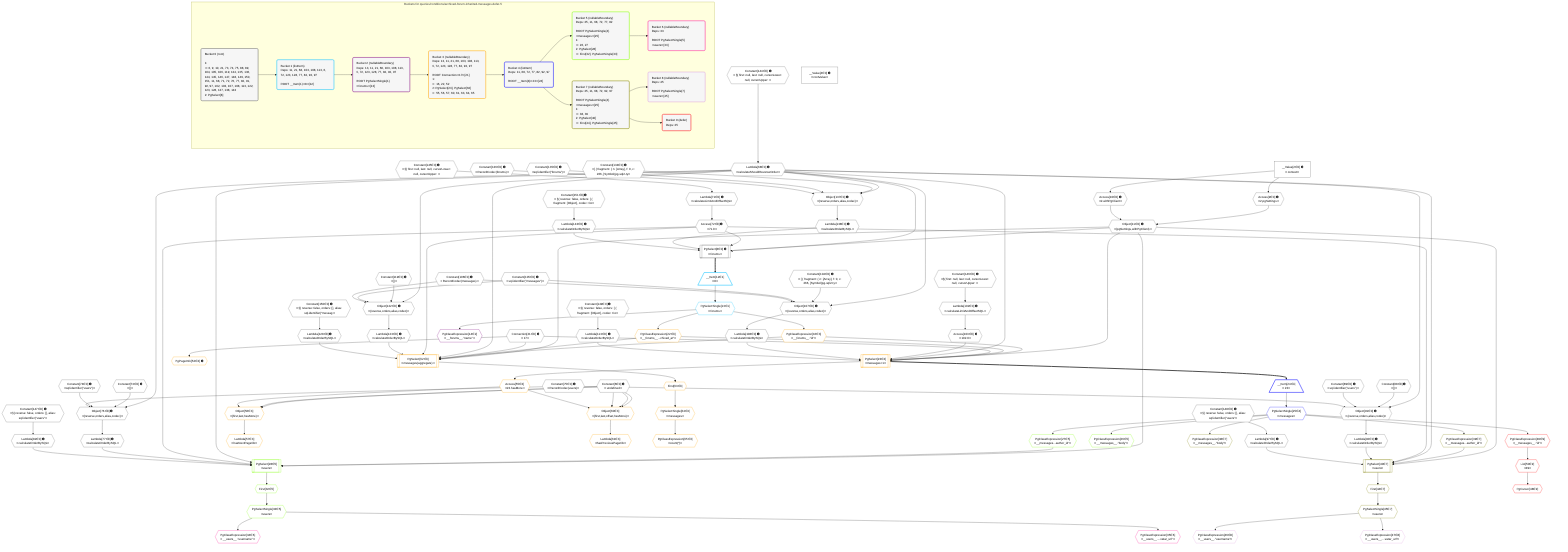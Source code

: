 %%{init: {'themeVariables': { 'fontSize': '12px'}}}%%
graph TD
    classDef path fill:#eee,stroke:#000,color:#000
    classDef plan fill:#fff,stroke-width:1px,color:#000
    classDef itemplan fill:#fff,stroke-width:2px,color:#000
    classDef unbatchedplan fill:#dff,stroke-width:1px,color:#000
    classDef sideeffectplan fill:#fcc,stroke-width:2px,color:#000
    classDef bucket fill:#f6f6f6,color:#000,stroke-width:2px,text-align:left


    %% plan dependencies
    PgSelect8[["PgSelect[8∈0] ➊<br />ᐸforumsᐳ"]]:::plan
    Object11{{"Object[11∈0] ➊<br />ᐸ{pgSettings,withPgClient}ᐳ"}}:::plan
    Lambda68{{"Lambda[68∈0] ➊<br />ᐸcalculateShouldReverseOrderᐳ"}}:::plan
    Access72{{"Access[72∈0] ➊<br />ᐸ71.0ᐳ"}}:::plan
    Lambda138{{"Lambda[138∈0] ➊<br />ᐸcalculateOrderBySQLᐳ"}}:::plan
    Lambda143{{"Lambda[143∈0] ➊<br />ᐸcalculateOrderBySQLᐳ"}}:::plan
    Object11 & Lambda68 & Access72 & Lambda138 & Lambda143 --> PgSelect8
    Object76{{"Object[76∈0] ➊<br />ᐸ{reverse,orders,alias,codec}ᐳ"}}:::plan
    Constant73{{"Constant[73∈0] ➊<br />ᐸ[]ᐳ"}}:::plan
    Constant74{{"Constant[74∈0] ➊<br />ᐸsql.identifier(”users”)ᐳ"}}:::plan
    Constant75{{"Constant[75∈0] ➊<br />ᐸRecordCodec(users)ᐳ"}}:::plan
    Lambda68 & Constant73 & Constant74 & Constant75 --> Object76
    Object91{{"Object[91∈0] ➊<br />ᐸ{reverse,orders,alias,codec}ᐳ"}}:::plan
    Constant88{{"Constant[88∈0] ➊<br />ᐸ[]ᐳ"}}:::plan
    Constant89{{"Constant[89∈0] ➊<br />ᐸsql.identifier(”users”)ᐳ"}}:::plan
    Lambda68 & Constant88 & Constant89 & Constant75 --> Object91
    Object107{{"Object[107∈0] ➊<br />ᐸ{reverse,orders,alias,codec}ᐳ"}}:::plan
    Constant104{{"Constant[104∈0] ➊<br />ᐸ[ { fragment: { n: [Array], f: 0, c: 266, [Symbol(pg-sql2-tyᐳ"}}:::plan
    Constant105{{"Constant[105∈0] ➊<br />ᐸsql.identifier(”messages”)ᐳ"}}:::plan
    Constant106{{"Constant[106∈0] ➊<br />ᐸRecordCodec(messages)ᐳ"}}:::plan
    Lambda68 & Constant104 & Constant105 & Constant106 --> Object107
    Object122{{"Object[122∈0] ➊<br />ᐸ{reverse,orders,alias,codec}ᐳ"}}:::plan
    Constant119{{"Constant[119∈0] ➊<br />ᐸ[]ᐳ"}}:::plan
    Lambda68 & Constant119 & Constant105 & Constant106 --> Object122
    Object137{{"Object[137∈0] ➊<br />ᐸ{reverse,orders,alias,codec}ᐳ"}}:::plan
    Constant134{{"Constant[134∈0] ➊<br />ᐸ[ { fragment: { n: [Array], f: 0, c: 266, [Symbol(pg-sql2-tyᐳ"}}:::plan
    Constant135{{"Constant[135∈0] ➊<br />ᐸsql.identifier(”forums”)ᐳ"}}:::plan
    Constant136{{"Constant[136∈0] ➊<br />ᐸRecordCodec(forums)ᐳ"}}:::plan
    Lambda68 & Constant134 & Constant135 & Constant136 --> Object137
    Access9{{"Access[9∈0] ➊<br />ᐸ2.pgSettingsᐳ"}}:::plan
    Access10{{"Access[10∈0] ➊<br />ᐸ2.withPgClientᐳ"}}:::plan
    Access9 & Access10 --> Object11
    __Value2["__Value[2∈0] ➊<br />ᐸcontextᐳ"]:::plan
    __Value2 --> Access9
    __Value2 --> Access10
    Constant144{{"Constant[144∈0] ➊<br />ᐸ§{ first: null, last: null, cursorLower: null, cursorUpper: ᐳ"}}:::plan
    Constant144 --> Lambda68
    Lambda71{{"Lambda[71∈0] ➊<br />ᐸcalculateLimitAndOffsetSQLᐳ"}}:::plan
    Constant145{{"Constant[145∈0] ➊<br />ᐸ§{ first: null, last: null, cursorLower: null, cursorUpper: ᐳ"}}:::plan
    Constant145 --> Lambda71
    Lambda71 --> Access72
    Lambda77{{"Lambda[77∈0] ➊<br />ᐸcalculateOrderBySQLᐳ"}}:::plan
    Object76 --> Lambda77
    Lambda82{{"Lambda[82∈0] ➊<br />ᐸcalculateOrderBySQLᐳ"}}:::plan
    Constant147{{"Constant[147∈0] ➊<br />ᐸ§{ reverse: false, orders: [], alias: sql.identifier(”users”ᐳ"}}:::plan
    Constant147 --> Lambda82
    Lambda92{{"Lambda[92∈0] ➊<br />ᐸcalculateOrderBySQLᐳ"}}:::plan
    Object91 --> Lambda92
    Lambda97{{"Lambda[97∈0] ➊<br />ᐸcalculateOrderBySQLᐳ"}}:::plan
    Constant148{{"Constant[148∈0] ➊<br />ᐸ§{ reverse: false, orders: [], alias: sql.identifier(”users”ᐳ"}}:::plan
    Constant148 --> Lambda97
    Lambda102{{"Lambda[102∈0] ➊<br />ᐸcalculateLimitAndOffsetSQLᐳ"}}:::plan
    Constant146{{"Constant[146∈0] ➊<br />ᐸ§{ first: null, last: null, cursorLower: null, cursorUpper: ᐳ"}}:::plan
    Constant146 --> Lambda102
    Access103{{"Access[103∈0] ➊<br />ᐸ102.0ᐳ"}}:::plan
    Lambda102 --> Access103
    Lambda108{{"Lambda[108∈0] ➊<br />ᐸcalculateOrderBySQLᐳ"}}:::plan
    Object107 --> Lambda108
    Lambda113{{"Lambda[113∈0] ➊<br />ᐸcalculateOrderBySQLᐳ"}}:::plan
    Constant149{{"Constant[149∈0] ➊<br />ᐸ§{ reverse: false, orders: [ { fragment: [Object], codec: Coᐳ"}}:::plan
    Constant149 --> Lambda113
    Lambda123{{"Lambda[123∈0] ➊<br />ᐸcalculateOrderBySQLᐳ"}}:::plan
    Object122 --> Lambda123
    Lambda128{{"Lambda[128∈0] ➊<br />ᐸcalculateOrderBySQLᐳ"}}:::plan
    Constant150{{"Constant[150∈0] ➊<br />ᐸ§{ reverse: false, orders: [], alias: sql.identifier(”messagᐳ"}}:::plan
    Constant150 --> Lambda128
    Object137 --> Lambda138
    Constant151{{"Constant[151∈0] ➊<br />ᐸ§{ reverse: false, orders: [ { fragment: [Object], codec: Coᐳ"}}:::plan
    Constant151 --> Lambda143
    __Value4["__Value[4∈0] ➊<br />ᐸrootValueᐳ"]:::plan
    Constant6{{"Constant[6∈0] ➊<br />ᐸundefinedᐳ"}}:::plan
    Connection21{{"Connection[21∈0] ➊<br />ᐸ17ᐳ"}}:::plan
    __Item12[/"__Item[12∈1]<br />ᐸ8ᐳ"\]:::itemplan
    PgSelect8 ==> __Item12
    PgSelectSingle13{{"PgSelectSingle[13∈1]<br />ᐸforumsᐳ"}}:::plan
    __Item12 --> PgSelectSingle13
    PgClassExpression14{{"PgClassExpression[14∈2]<br />ᐸ__forums__.”name”ᐳ"}}:::plan
    PgSelectSingle13 --> PgClassExpression14
    PgSelect23[["PgSelect[23∈3]<br />ᐸmessages+1ᐳ"]]:::plan
    PgClassExpression16{{"PgClassExpression[16∈3]<br />ᐸ__forums__.”id”ᐳ"}}:::plan
    PgClassExpression22{{"PgClassExpression[22∈3]<br />ᐸ__forums__...chived_at”ᐳ"}}:::plan
    Object11 & PgClassExpression16 & PgClassExpression22 & Connection21 & Lambda68 & Access103 & Lambda108 & Lambda113 --> PgSelect23
    PgSelect62[["PgSelect[62∈3]<br />ᐸmessages(aggregate)ᐳ"]]:::plan
    Object11 & PgClassExpression16 & PgClassExpression22 & Connection21 & Lambda68 & Access72 & Lambda123 & Lambda128 --> PgSelect62
    Object60{{"Object[60∈3]<br />ᐸ{first,last,offset,hasMore}ᐳ"}}:::plan
    Access55{{"Access[55∈3]<br />ᐸ23.hasMoreᐳ"}}:::plan
    Constant6 & Constant6 & Constant6 & Access55 --> Object60
    Object56{{"Object[56∈3]<br />ᐸ{first,last,hasMore}ᐳ"}}:::plan
    Constant6 & Constant6 & Access55 --> Object56
    PgSelectSingle13 --> PgClassExpression16
    PgSelectSingle13 --> PgClassExpression22
    PgPageInfo52{{"PgPageInfo[52∈3] ➊"}}:::plan
    Connection21 --> PgPageInfo52
    PgSelect23 --> Access55
    Lambda57{{"Lambda[57∈3]<br />ᐸhasNextPageCbᐳ"}}:::plan
    Object56 --> Lambda57
    Lambda61{{"Lambda[61∈3]<br />ᐸhasPreviousPageCbᐳ"}}:::plan
    Object60 --> Lambda61
    First63{{"First[63∈3]"}}:::plan
    PgSelect62 --> First63
    PgSelectSingle64{{"PgSelectSingle[64∈3]<br />ᐸmessagesᐳ"}}:::plan
    First63 --> PgSelectSingle64
    PgClassExpression65{{"PgClassExpression[65∈3]<br />ᐸcount(*)ᐳ"}}:::plan
    PgSelectSingle64 --> PgClassExpression65
    __Item24[/"__Item[24∈4]<br />ᐸ23ᐳ"\]:::itemplan
    PgSelect23 ==> __Item24
    PgSelectSingle25{{"PgSelectSingle[25∈4]<br />ᐸmessagesᐳ"}}:::plan
    __Item24 --> PgSelectSingle25
    PgSelect28[["PgSelect[28∈5]<br />ᐸusersᐳ"]]:::plan
    PgClassExpression27{{"PgClassExpression[27∈5]<br />ᐸ__messages...author_id”ᐳ"}}:::plan
    Object11 & PgClassExpression27 & Lambda68 & Access72 & Lambda77 & Lambda82 --> PgSelect28
    PgClassExpression26{{"PgClassExpression[26∈5]<br />ᐸ__messages__.”body”ᐳ"}}:::plan
    PgSelectSingle25 --> PgClassExpression26
    PgSelectSingle25 --> PgClassExpression27
    First32{{"First[32∈5]"}}:::plan
    PgSelect28 --> First32
    PgSelectSingle33{{"PgSelectSingle[33∈5]<br />ᐸusersᐳ"}}:::plan
    First32 --> PgSelectSingle33
    PgClassExpression34{{"PgClassExpression[34∈6]<br />ᐸ__users__.”username”ᐳ"}}:::plan
    PgSelectSingle33 --> PgClassExpression34
    PgClassExpression35{{"PgClassExpression[35∈6]<br />ᐸ__users__....vatar_url”ᐳ"}}:::plan
    PgSelectSingle33 --> PgClassExpression35
    PgSelect40[["PgSelect[40∈7]<br />ᐸusersᐳ"]]:::plan
    PgClassExpression39{{"PgClassExpression[39∈7]<br />ᐸ__messages...author_id”ᐳ"}}:::plan
    Object11 & PgClassExpression39 & Lambda68 & Access72 & Lambda92 & Lambda97 --> PgSelect40
    PgClassExpression38{{"PgClassExpression[38∈7]<br />ᐸ__messages__.”body”ᐳ"}}:::plan
    PgSelectSingle25 --> PgClassExpression38
    PgSelectSingle25 --> PgClassExpression39
    First44{{"First[44∈7]"}}:::plan
    PgSelect40 --> First44
    PgSelectSingle45{{"PgSelectSingle[45∈7]<br />ᐸusersᐳ"}}:::plan
    First44 --> PgSelectSingle45
    PgClassExpression46{{"PgClassExpression[46∈8]<br />ᐸ__users__.”username”ᐳ"}}:::plan
    PgSelectSingle45 --> PgClassExpression46
    PgClassExpression47{{"PgClassExpression[47∈8]<br />ᐸ__users__....vatar_url”ᐳ"}}:::plan
    PgSelectSingle45 --> PgClassExpression47
    PgCursor48{{"PgCursor[48∈9]"}}:::plan
    List50{{"List[50∈9]<br />ᐸ49ᐳ"}}:::plan
    List50 --> PgCursor48
    PgClassExpression49{{"PgClassExpression[49∈9]<br />ᐸ__messages__.”id”ᐳ"}}:::plan
    PgSelectSingle25 --> PgClassExpression49
    PgClassExpression49 --> List50

    %% define steps

    subgraph "Buckets for queries/conditions/archived-forum-inherited-messages.defer-5"
    Bucket0("Bucket 0 (root)<br /><br />1: <br />ᐳ: 6, 9, 10, 21, 73, 74, 75, 88, 89, 104, 105, 106, 119, 134, 135, 136, 144, 145, 146, 147, 148, 149, 150, 151, 11, 68, 71, 72, 76, 77, 82, 91, 92, 97, 102, 103, 107, 108, 113, 122, 123, 128, 137, 138, 143<br />2: PgSelect[8]"):::bucket
    classDef bucket0 stroke:#696969
    class Bucket0,__Value2,__Value4,Constant6,PgSelect8,Access9,Access10,Object11,Connection21,Lambda68,Lambda71,Access72,Constant73,Constant74,Constant75,Object76,Lambda77,Lambda82,Constant88,Constant89,Object91,Lambda92,Lambda97,Lambda102,Access103,Constant104,Constant105,Constant106,Object107,Lambda108,Lambda113,Constant119,Object122,Lambda123,Lambda128,Constant134,Constant135,Constant136,Object137,Lambda138,Lambda143,Constant144,Constant145,Constant146,Constant147,Constant148,Constant149,Constant150,Constant151 bucket0
    Bucket1("Bucket 1 (listItem)<br />Deps: 11, 21, 68, 103, 108, 113, 6, 72, 123, 128, 77, 82, 92, 97<br /><br />ROOT __Item{1}ᐸ8ᐳ[12]"):::bucket
    classDef bucket1 stroke:#00bfff
    class Bucket1,__Item12,PgSelectSingle13 bucket1
    Bucket2("Bucket 2 (nullableBoundary)<br />Deps: 13, 11, 21, 68, 103, 108, 113, 6, 72, 123, 128, 77, 82, 92, 97<br /><br />ROOT PgSelectSingle{1}ᐸforumsᐳ[13]"):::bucket
    classDef bucket2 stroke:#7f007f
    class Bucket2,PgClassExpression14 bucket2
    Bucket3("Bucket 3 (nullableBoundary)<br />Deps: 13, 11, 21, 68, 103, 108, 113, 6, 72, 123, 128, 77, 82, 92, 97<br /><br />ROOT Connectionᐸ17ᐳ[21]<br />1: <br />ᐳ: 16, 22, 52<br />2: PgSelect[23], PgSelect[62]<br />ᐳ: 55, 56, 57, 60, 61, 63, 64, 65"):::bucket
    classDef bucket3 stroke:#ffa500
    class Bucket3,PgClassExpression16,PgClassExpression22,PgSelect23,PgPageInfo52,Access55,Object56,Lambda57,Object60,Lambda61,PgSelect62,First63,PgSelectSingle64,PgClassExpression65 bucket3
    Bucket4("Bucket 4 (listItem)<br />Deps: 11, 68, 72, 77, 82, 92, 97<br /><br />ROOT __Item{4}ᐸ23ᐳ[24]"):::bucket
    classDef bucket4 stroke:#0000ff
    class Bucket4,__Item24,PgSelectSingle25 bucket4
    Bucket5("Bucket 5 (nullableBoundary)<br />Deps: 25, 11, 68, 72, 77, 82<br /><br />ROOT PgSelectSingle{4}ᐸmessagesᐳ[25]<br />1: <br />ᐳ: 26, 27<br />2: PgSelect[28]<br />ᐳ: First[32], PgSelectSingle[33]"):::bucket
    classDef bucket5 stroke:#7fff00
    class Bucket5,PgClassExpression26,PgClassExpression27,PgSelect28,First32,PgSelectSingle33 bucket5
    Bucket6("Bucket 6 (nullableBoundary)<br />Deps: 33<br /><br />ROOT PgSelectSingle{5}ᐸusersᐳ[33]"):::bucket
    classDef bucket6 stroke:#ff1493
    class Bucket6,PgClassExpression34,PgClassExpression35 bucket6
    Bucket7("Bucket 7 (nullableBoundary)<br />Deps: 25, 11, 68, 72, 92, 97<br /><br />ROOT PgSelectSingle{4}ᐸmessagesᐳ[25]<br />1: <br />ᐳ: 38, 39<br />2: PgSelect[40]<br />ᐳ: First[44], PgSelectSingle[45]"):::bucket
    classDef bucket7 stroke:#808000
    class Bucket7,PgClassExpression38,PgClassExpression39,PgSelect40,First44,PgSelectSingle45 bucket7
    Bucket8("Bucket 8 (nullableBoundary)<br />Deps: 45<br /><br />ROOT PgSelectSingle{7}ᐸusersᐳ[45]"):::bucket
    classDef bucket8 stroke:#dda0dd
    class Bucket8,PgClassExpression46,PgClassExpression47 bucket8
    Bucket9("Bucket 9 (defer)<br />Deps: 25"):::bucket
    classDef bucket9 stroke:#ff0000
    class Bucket9,PgCursor48,PgClassExpression49,List50 bucket9
    Bucket0 --> Bucket1
    Bucket1 --> Bucket2
    Bucket2 --> Bucket3
    Bucket3 --> Bucket4
    Bucket4 --> Bucket5 & Bucket7
    Bucket5 --> Bucket6
    Bucket7 --> Bucket8 & Bucket9
    end